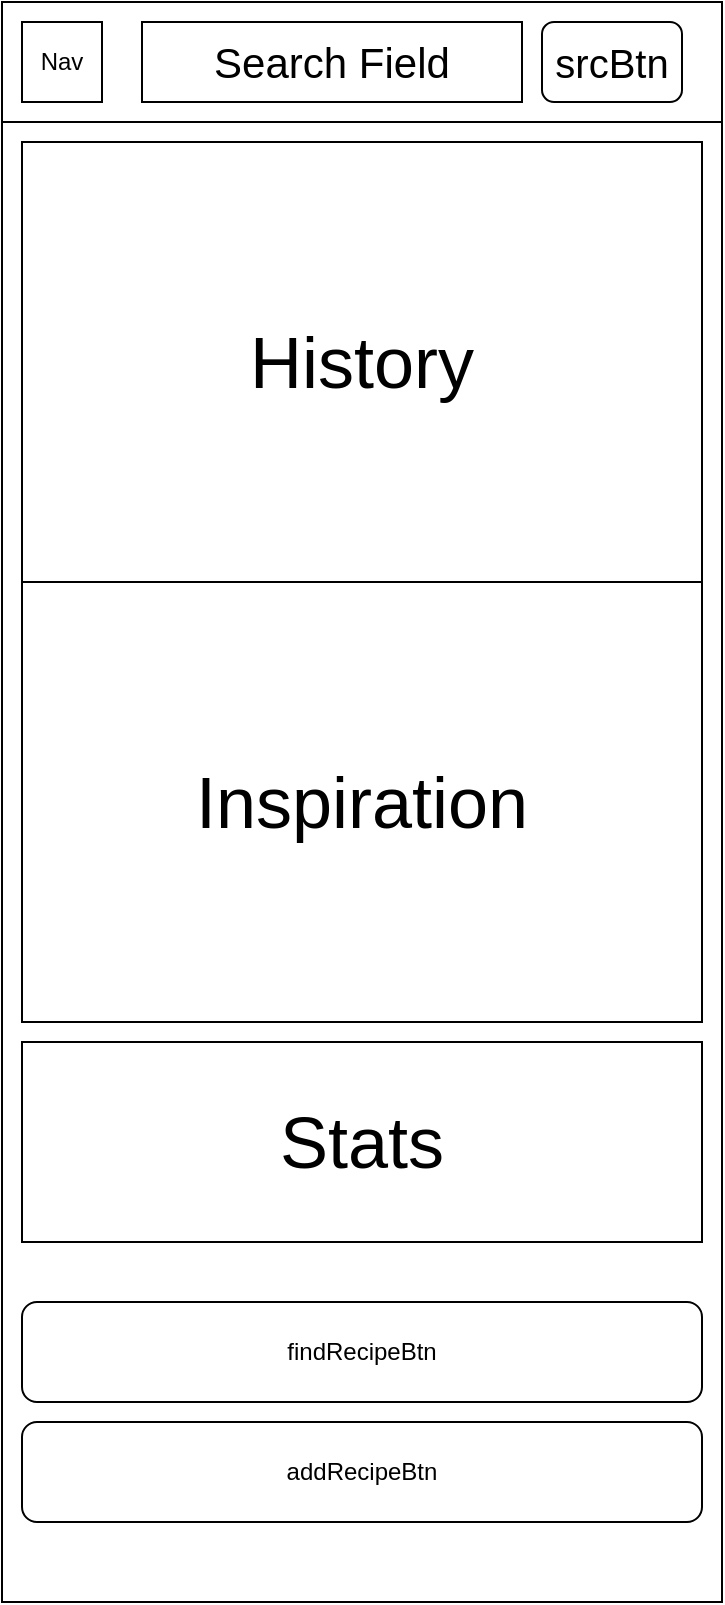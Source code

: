 <mxfile>
    <diagram id="6GqRodxvrg1I7mW55a5E" name="Page-1">
        <mxGraphModel dx="1101" dy="916" grid="1" gridSize="10" guides="1" tooltips="1" connect="1" arrows="1" fold="1" page="0" pageScale="1" pageWidth="850" pageHeight="1100" math="0" shadow="0">
            <root>
                <mxCell id="0"/>
                <mxCell id="1" parent="0"/>
                <mxCell id="2" value="" style="rounded=0;whiteSpace=wrap;html=1;" vertex="1" parent="1">
                    <mxGeometry x="170" y="160" width="360" height="800" as="geometry"/>
                </mxCell>
                <mxCell id="3" value="" style="rounded=0;whiteSpace=wrap;html=1;" vertex="1" parent="1">
                    <mxGeometry x="170" y="160" width="360" height="60" as="geometry"/>
                </mxCell>
                <mxCell id="4" value="findRecipeBtn" style="rounded=1;whiteSpace=wrap;html=1;" vertex="1" parent="1">
                    <mxGeometry x="180" y="810" width="340" height="50" as="geometry"/>
                </mxCell>
                <mxCell id="8" value="Nav" style="rounded=0;whiteSpace=wrap;html=1;" vertex="1" parent="1">
                    <mxGeometry x="180" y="170" width="40" height="40" as="geometry"/>
                </mxCell>
                <mxCell id="9" value="&lt;font style=&quot;font-size: 36px;&quot;&gt;History&lt;/font&gt;" style="rounded=0;whiteSpace=wrap;html=1;" vertex="1" parent="1">
                    <mxGeometry x="180" y="230" width="340" height="220" as="geometry"/>
                </mxCell>
                <mxCell id="10" value="&lt;font style=&quot;font-size: 21px;&quot;&gt;Search Field&lt;/font&gt;" style="rounded=0;whiteSpace=wrap;html=1;" vertex="1" parent="1">
                    <mxGeometry x="240" y="170" width="190" height="40" as="geometry"/>
                </mxCell>
                <mxCell id="11" value="&lt;font style=&quot;font-size: 20px;&quot;&gt;srcBtn&lt;/font&gt;" style="rounded=1;whiteSpace=wrap;html=1;" vertex="1" parent="1">
                    <mxGeometry x="440" y="170" width="70" height="40" as="geometry"/>
                </mxCell>
                <mxCell id="12" value="&lt;font style=&quot;font-size: 36px;&quot;&gt;Inspiration&lt;/font&gt;" style="rounded=0;whiteSpace=wrap;html=1;" vertex="1" parent="1">
                    <mxGeometry x="180" y="450" width="340" height="220" as="geometry"/>
                </mxCell>
                <mxCell id="13" value="&lt;font style=&quot;font-size: 36px;&quot;&gt;Stats&lt;/font&gt;" style="rounded=0;whiteSpace=wrap;html=1;" vertex="1" parent="1">
                    <mxGeometry x="180" y="680" width="340" height="100" as="geometry"/>
                </mxCell>
                <mxCell id="14" value="addRecipeBtn" style="rounded=1;whiteSpace=wrap;html=1;" vertex="1" parent="1">
                    <mxGeometry x="180" y="870" width="340" height="50" as="geometry"/>
                </mxCell>
            </root>
        </mxGraphModel>
    </diagram>
</mxfile>